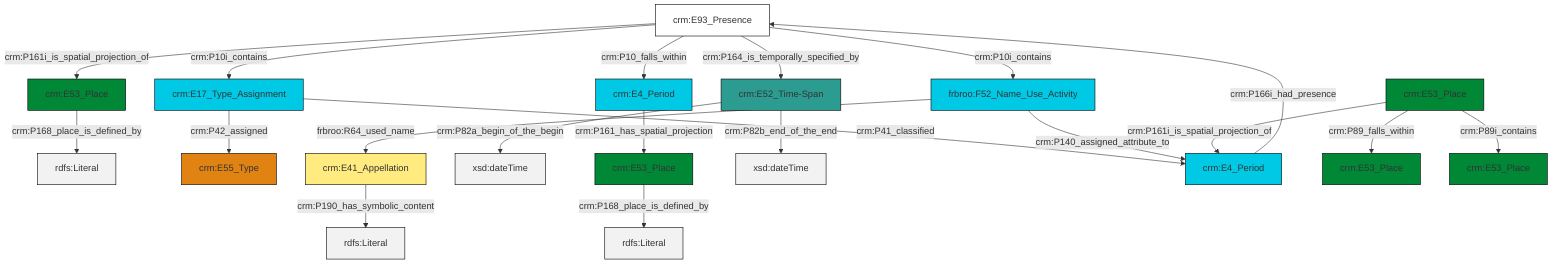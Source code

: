 graph TD
classDef Literal fill:#f2f2f2,stroke:#000000;
classDef CRM_Entity fill:#FFFFFF,stroke:#000000;
classDef Temporal_Entity fill:#00C9E6, stroke:#000000;
classDef Type fill:#E18312, stroke:#000000;
classDef Time-Span fill:#2C9C91, stroke:#000000;
classDef Appellation fill:#FFEB7F, stroke:#000000;
classDef Place fill:#008836, stroke:#000000;
classDef Persistent_Item fill:#B266B2, stroke:#000000;
classDef Conceptual_Object fill:#FFD700, stroke:#000000;
classDef Physical_Thing fill:#D2B48C, stroke:#000000;
classDef Actor fill:#f58aad, stroke:#000000;
classDef PC_Classes fill:#4ce600, stroke:#000000;
classDef Multi fill:#cccccc,stroke:#000000;

0["crm:E53_Place"]:::Place -->|crm:P168_place_is_defined_by| 1[rdfs:Literal]:::Literal
8["crm:E93_Presence"]:::CRM_Entity -->|crm:P10i_contains| 9["frbroo:F52_Name_Use_Activity"]:::Temporal_Entity
10["crm:E52_Time-Span"]:::Time-Span -->|crm:P82a_begin_of_the_begin| 11[xsd:dateTime]:::Literal
12["crm:E41_Appellation"]:::Appellation -->|crm:P190_has_symbolic_content| 13[rdfs:Literal]:::Literal
10["crm:E52_Time-Span"]:::Time-Span -->|crm:P82b_end_of_the_end| 14[xsd:dateTime]:::Literal
15["crm:E17_Type_Assignment"]:::Temporal_Entity -->|crm:P41_classified| 16["crm:E4_Period"]:::Temporal_Entity
9["frbroo:F52_Name_Use_Activity"]:::Temporal_Entity -->|crm:P140_assigned_attribute_to| 16["crm:E4_Period"]:::Temporal_Entity
15["crm:E17_Type_Assignment"]:::Temporal_Entity -->|crm:P42_assigned| 4["crm:E55_Type"]:::Type
9["frbroo:F52_Name_Use_Activity"]:::Temporal_Entity -->|frbroo:R64_used_name| 12["crm:E41_Appellation"]:::Appellation
6["crm:E53_Place"]:::Place -->|crm:P168_place_is_defined_by| 21[rdfs:Literal]:::Literal
19["crm:E53_Place"]:::Place -->|crm:P89_falls_within| 22["crm:E53_Place"]:::Place
8["crm:E93_Presence"]:::CRM_Entity -->|crm:P10_falls_within| 2["crm:E4_Period"]:::Temporal_Entity
8["crm:E93_Presence"]:::CRM_Entity -->|crm:P10i_contains| 15["crm:E17_Type_Assignment"]:::Temporal_Entity
19["crm:E53_Place"]:::Place -->|crm:P161i_is_spatial_projection_of| 16["crm:E4_Period"]:::Temporal_Entity
2["crm:E4_Period"]:::Temporal_Entity -->|crm:P161_has_spatial_projection| 6["crm:E53_Place"]:::Place
19["crm:E53_Place"]:::Place -->|crm:P89i_contains| 28["crm:E53_Place"]:::Place
16["crm:E4_Period"]:::Temporal_Entity -->|crm:P166i_had_presence| 8["crm:E93_Presence"]:::CRM_Entity
8["crm:E93_Presence"]:::CRM_Entity -->|crm:P161i_is_spatial_projection_of| 0["crm:E53_Place"]:::Place
8["crm:E93_Presence"]:::CRM_Entity -->|crm:P164_is_temporally_specified_by| 10["crm:E52_Time-Span"]:::Time-Span
